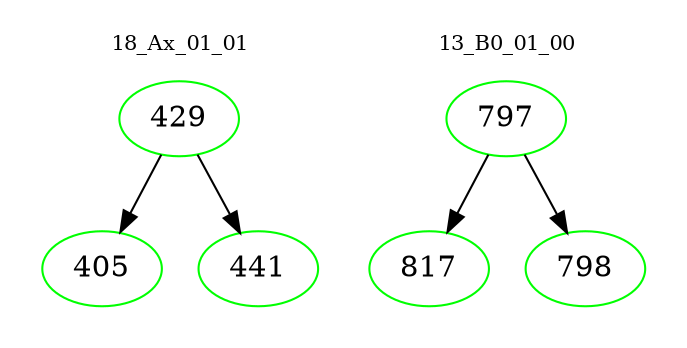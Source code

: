 digraph{
subgraph cluster_0 {
color = white
label = "18_Ax_01_01";
fontsize=10;
T0_429 [label="429", color="green"]
T0_429 -> T0_405 [color="black"]
T0_405 [label="405", color="green"]
T0_429 -> T0_441 [color="black"]
T0_441 [label="441", color="green"]
}
subgraph cluster_1 {
color = white
label = "13_B0_01_00";
fontsize=10;
T1_797 [label="797", color="green"]
T1_797 -> T1_817 [color="black"]
T1_817 [label="817", color="green"]
T1_797 -> T1_798 [color="black"]
T1_798 [label="798", color="green"]
}
}
